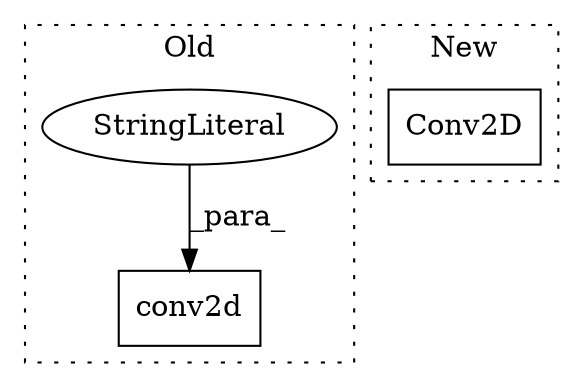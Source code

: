 digraph G {
subgraph cluster0 {
1 [label="conv2d" a="32" s="3018,3128" l="7,1" shape="box"];
3 [label="StringLiteral" a="45" s="3122" l="6" shape="ellipse"];
label = "Old";
style="dotted";
}
subgraph cluster1 {
2 [label="Conv2D" a="32" s="2723,2738" l="7,1" shape="box"];
label = "New";
style="dotted";
}
3 -> 1 [label="_para_"];
}